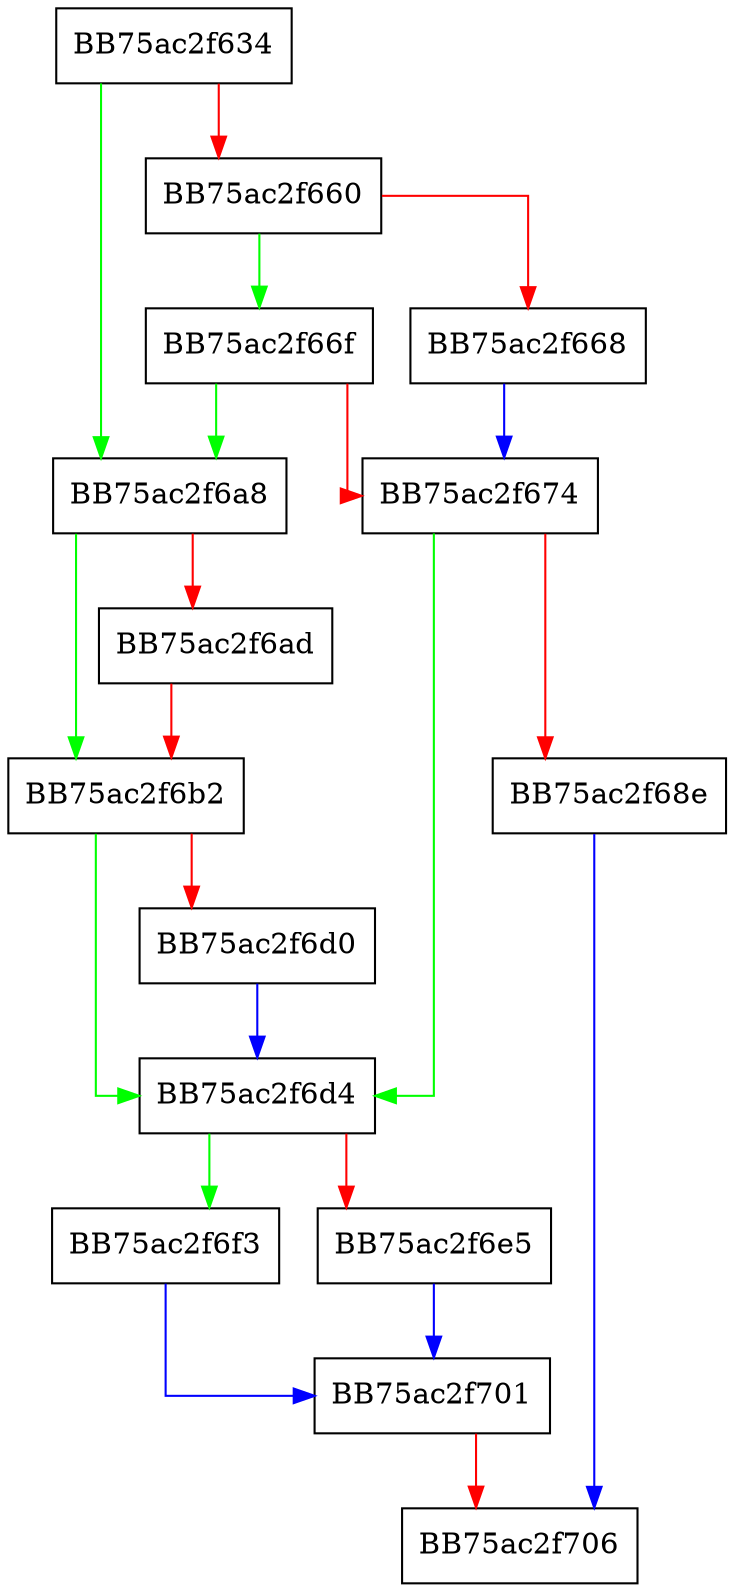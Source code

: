 digraph SetFindInfoName {
  node [shape="box"];
  graph [splines=ortho];
  BB75ac2f634 -> BB75ac2f6a8 [color="green"];
  BB75ac2f634 -> BB75ac2f660 [color="red"];
  BB75ac2f660 -> BB75ac2f66f [color="green"];
  BB75ac2f660 -> BB75ac2f668 [color="red"];
  BB75ac2f668 -> BB75ac2f674 [color="blue"];
  BB75ac2f66f -> BB75ac2f6a8 [color="green"];
  BB75ac2f66f -> BB75ac2f674 [color="red"];
  BB75ac2f674 -> BB75ac2f6d4 [color="green"];
  BB75ac2f674 -> BB75ac2f68e [color="red"];
  BB75ac2f68e -> BB75ac2f706 [color="blue"];
  BB75ac2f6a8 -> BB75ac2f6b2 [color="green"];
  BB75ac2f6a8 -> BB75ac2f6ad [color="red"];
  BB75ac2f6ad -> BB75ac2f6b2 [color="red"];
  BB75ac2f6b2 -> BB75ac2f6d4 [color="green"];
  BB75ac2f6b2 -> BB75ac2f6d0 [color="red"];
  BB75ac2f6d0 -> BB75ac2f6d4 [color="blue"];
  BB75ac2f6d4 -> BB75ac2f6f3 [color="green"];
  BB75ac2f6d4 -> BB75ac2f6e5 [color="red"];
  BB75ac2f6e5 -> BB75ac2f701 [color="blue"];
  BB75ac2f6f3 -> BB75ac2f701 [color="blue"];
  BB75ac2f701 -> BB75ac2f706 [color="red"];
}